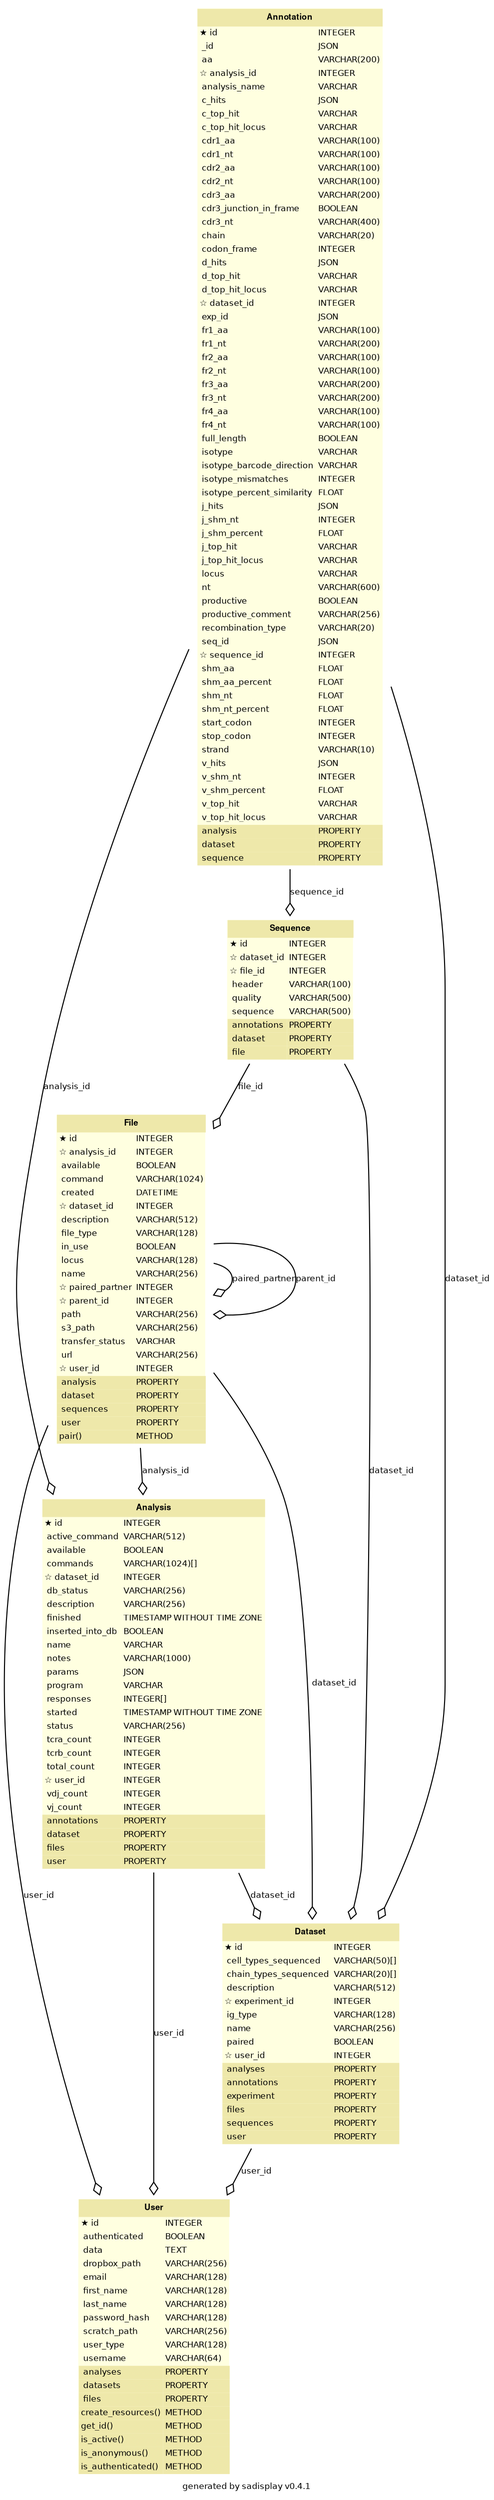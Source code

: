         digraph G {
            label = "generated by sadisplay v0.4.1";
            fontname = "Bitstream Vera Sans"
            fontsize = 8

            node [
                fontname = "Bitstream Vera Sans"
                fontsize = 8
                shape = "plaintext"
            ]

            edge [
                fontname = "Bitstream Vera Sans"
                fontsize = 8
            ]
    

        Dataset [label=<
        <TABLE BGCOLOR="lightyellow" BORDER="0"
            CELLBORDER="0" CELLSPACING="0">
                <TR><TD COLSPAN="2" CELLPADDING="4"
                        ALIGN="CENTER" BGCOLOR="palegoldenrod"
                ><FONT FACE="Helvetica Bold" COLOR="black"
                >Dataset</FONT></TD></TR><TR><TD ALIGN="LEFT" BORDER="0"
        ><FONT FACE="Bitstream Vera Sans">★ id</FONT
        ></TD><TD ALIGN="LEFT"
        ><FONT FACE="Bitstream Vera Sans">INTEGER</FONT
        ></TD></TR> <TR><TD ALIGN="LEFT" BORDER="0"
        ><FONT FACE="Bitstream Vera Sans"> cell_types_sequenced</FONT
        ></TD><TD ALIGN="LEFT"
        ><FONT FACE="Bitstream Vera Sans">VARCHAR(50)[]</FONT
        ></TD></TR> <TR><TD ALIGN="LEFT" BORDER="0"
        ><FONT FACE="Bitstream Vera Sans"> chain_types_sequenced</FONT
        ></TD><TD ALIGN="LEFT"
        ><FONT FACE="Bitstream Vera Sans">VARCHAR(20)[]</FONT
        ></TD></TR> <TR><TD ALIGN="LEFT" BORDER="0"
        ><FONT FACE="Bitstream Vera Sans"> description</FONT
        ></TD><TD ALIGN="LEFT"
        ><FONT FACE="Bitstream Vera Sans">VARCHAR(512)</FONT
        ></TD></TR> <TR><TD ALIGN="LEFT" BORDER="0"
        ><FONT FACE="Bitstream Vera Sans">☆ experiment_id</FONT
        ></TD><TD ALIGN="LEFT"
        ><FONT FACE="Bitstream Vera Sans">INTEGER</FONT
        ></TD></TR> <TR><TD ALIGN="LEFT" BORDER="0"
        ><FONT FACE="Bitstream Vera Sans"> ig_type</FONT
        ></TD><TD ALIGN="LEFT"
        ><FONT FACE="Bitstream Vera Sans">VARCHAR(128)</FONT
        ></TD></TR> <TR><TD ALIGN="LEFT" BORDER="0"
        ><FONT FACE="Bitstream Vera Sans"> name</FONT
        ></TD><TD ALIGN="LEFT"
        ><FONT FACE="Bitstream Vera Sans">VARCHAR(256)</FONT
        ></TD></TR> <TR><TD ALIGN="LEFT" BORDER="0"
        ><FONT FACE="Bitstream Vera Sans"> paired</FONT
        ></TD><TD ALIGN="LEFT"
        ><FONT FACE="Bitstream Vera Sans">BOOLEAN</FONT
        ></TD></TR> <TR><TD ALIGN="LEFT" BORDER="0"
        ><FONT FACE="Bitstream Vera Sans">☆ user_id</FONT
        ></TD><TD ALIGN="LEFT"
        ><FONT FACE="Bitstream Vera Sans">INTEGER</FONT
        ></TD></TR><TR><TD ALIGN="LEFT" BORDER="0"
        BGCOLOR="palegoldenrod"
        ><FONT FACE="Bitstream Vera Sans"> analyses</FONT></TD
        ><TD BGCOLOR="palegoldenrod" ALIGN="LEFT"
        ><FONT FACE="Bitstream Vera Sans">PROPERTY</FONT
        ></TD></TR> <TR><TD ALIGN="LEFT" BORDER="0"
        BGCOLOR="palegoldenrod"
        ><FONT FACE="Bitstream Vera Sans"> annotations</FONT></TD
        ><TD BGCOLOR="palegoldenrod" ALIGN="LEFT"
        ><FONT FACE="Bitstream Vera Sans">PROPERTY</FONT
        ></TD></TR> <TR><TD ALIGN="LEFT" BORDER="0"
        BGCOLOR="palegoldenrod"
        ><FONT FACE="Bitstream Vera Sans"> experiment</FONT></TD
        ><TD BGCOLOR="palegoldenrod" ALIGN="LEFT"
        ><FONT FACE="Bitstream Vera Sans">PROPERTY</FONT
        ></TD></TR> <TR><TD ALIGN="LEFT" BORDER="0"
        BGCOLOR="palegoldenrod"
        ><FONT FACE="Bitstream Vera Sans"> files</FONT></TD
        ><TD BGCOLOR="palegoldenrod" ALIGN="LEFT"
        ><FONT FACE="Bitstream Vera Sans">PROPERTY</FONT
        ></TD></TR> <TR><TD ALIGN="LEFT" BORDER="0"
        BGCOLOR="palegoldenrod"
        ><FONT FACE="Bitstream Vera Sans"> sequences</FONT></TD
        ><TD BGCOLOR="palegoldenrod" ALIGN="LEFT"
        ><FONT FACE="Bitstream Vera Sans">PROPERTY</FONT
        ></TD></TR> <TR><TD ALIGN="LEFT" BORDER="0"
        BGCOLOR="palegoldenrod"
        ><FONT FACE="Bitstream Vera Sans"> user</FONT></TD
        ><TD BGCOLOR="palegoldenrod" ALIGN="LEFT"
        ><FONT FACE="Bitstream Vera Sans">PROPERTY</FONT
        ></TD></TR>
        </TABLE>
    >]
    

        Analysis [label=<
        <TABLE BGCOLOR="lightyellow" BORDER="0"
            CELLBORDER="0" CELLSPACING="0">
                <TR><TD COLSPAN="2" CELLPADDING="4"
                        ALIGN="CENTER" BGCOLOR="palegoldenrod"
                ><FONT FACE="Helvetica Bold" COLOR="black"
                >Analysis</FONT></TD></TR><TR><TD ALIGN="LEFT" BORDER="0"
        ><FONT FACE="Bitstream Vera Sans">★ id</FONT
        ></TD><TD ALIGN="LEFT"
        ><FONT FACE="Bitstream Vera Sans">INTEGER</FONT
        ></TD></TR> <TR><TD ALIGN="LEFT" BORDER="0"
        ><FONT FACE="Bitstream Vera Sans"> active_command</FONT
        ></TD><TD ALIGN="LEFT"
        ><FONT FACE="Bitstream Vera Sans">VARCHAR(512)</FONT
        ></TD></TR> <TR><TD ALIGN="LEFT" BORDER="0"
        ><FONT FACE="Bitstream Vera Sans"> available</FONT
        ></TD><TD ALIGN="LEFT"
        ><FONT FACE="Bitstream Vera Sans">BOOLEAN</FONT
        ></TD></TR> <TR><TD ALIGN="LEFT" BORDER="0"
        ><FONT FACE="Bitstream Vera Sans"> commands</FONT
        ></TD><TD ALIGN="LEFT"
        ><FONT FACE="Bitstream Vera Sans">VARCHAR(1024)[]</FONT
        ></TD></TR> <TR><TD ALIGN="LEFT" BORDER="0"
        ><FONT FACE="Bitstream Vera Sans">☆ dataset_id</FONT
        ></TD><TD ALIGN="LEFT"
        ><FONT FACE="Bitstream Vera Sans">INTEGER</FONT
        ></TD></TR> <TR><TD ALIGN="LEFT" BORDER="0"
        ><FONT FACE="Bitstream Vera Sans"> db_status</FONT
        ></TD><TD ALIGN="LEFT"
        ><FONT FACE="Bitstream Vera Sans">VARCHAR(256)</FONT
        ></TD></TR> <TR><TD ALIGN="LEFT" BORDER="0"
        ><FONT FACE="Bitstream Vera Sans"> description</FONT
        ></TD><TD ALIGN="LEFT"
        ><FONT FACE="Bitstream Vera Sans">VARCHAR(256)</FONT
        ></TD></TR> <TR><TD ALIGN="LEFT" BORDER="0"
        ><FONT FACE="Bitstream Vera Sans"> finished</FONT
        ></TD><TD ALIGN="LEFT"
        ><FONT FACE="Bitstream Vera Sans">TIMESTAMP WITHOUT TIME ZONE</FONT
        ></TD></TR> <TR><TD ALIGN="LEFT" BORDER="0"
        ><FONT FACE="Bitstream Vera Sans"> inserted_into_db</FONT
        ></TD><TD ALIGN="LEFT"
        ><FONT FACE="Bitstream Vera Sans">BOOLEAN</FONT
        ></TD></TR> <TR><TD ALIGN="LEFT" BORDER="0"
        ><FONT FACE="Bitstream Vera Sans"> name</FONT
        ></TD><TD ALIGN="LEFT"
        ><FONT FACE="Bitstream Vera Sans">VARCHAR</FONT
        ></TD></TR> <TR><TD ALIGN="LEFT" BORDER="0"
        ><FONT FACE="Bitstream Vera Sans"> notes</FONT
        ></TD><TD ALIGN="LEFT"
        ><FONT FACE="Bitstream Vera Sans">VARCHAR(1000)</FONT
        ></TD></TR> <TR><TD ALIGN="LEFT" BORDER="0"
        ><FONT FACE="Bitstream Vera Sans"> params</FONT
        ></TD><TD ALIGN="LEFT"
        ><FONT FACE="Bitstream Vera Sans">JSON</FONT
        ></TD></TR> <TR><TD ALIGN="LEFT" BORDER="0"
        ><FONT FACE="Bitstream Vera Sans"> program</FONT
        ></TD><TD ALIGN="LEFT"
        ><FONT FACE="Bitstream Vera Sans">VARCHAR</FONT
        ></TD></TR> <TR><TD ALIGN="LEFT" BORDER="0"
        ><FONT FACE="Bitstream Vera Sans"> responses</FONT
        ></TD><TD ALIGN="LEFT"
        ><FONT FACE="Bitstream Vera Sans">INTEGER[]</FONT
        ></TD></TR> <TR><TD ALIGN="LEFT" BORDER="0"
        ><FONT FACE="Bitstream Vera Sans"> started</FONT
        ></TD><TD ALIGN="LEFT"
        ><FONT FACE="Bitstream Vera Sans">TIMESTAMP WITHOUT TIME ZONE</FONT
        ></TD></TR> <TR><TD ALIGN="LEFT" BORDER="0"
        ><FONT FACE="Bitstream Vera Sans"> status</FONT
        ></TD><TD ALIGN="LEFT"
        ><FONT FACE="Bitstream Vera Sans">VARCHAR(256)</FONT
        ></TD></TR> <TR><TD ALIGN="LEFT" BORDER="0"
        ><FONT FACE="Bitstream Vera Sans"> tcra_count</FONT
        ></TD><TD ALIGN="LEFT"
        ><FONT FACE="Bitstream Vera Sans">INTEGER</FONT
        ></TD></TR> <TR><TD ALIGN="LEFT" BORDER="0"
        ><FONT FACE="Bitstream Vera Sans"> tcrb_count</FONT
        ></TD><TD ALIGN="LEFT"
        ><FONT FACE="Bitstream Vera Sans">INTEGER</FONT
        ></TD></TR> <TR><TD ALIGN="LEFT" BORDER="0"
        ><FONT FACE="Bitstream Vera Sans"> total_count</FONT
        ></TD><TD ALIGN="LEFT"
        ><FONT FACE="Bitstream Vera Sans">INTEGER</FONT
        ></TD></TR> <TR><TD ALIGN="LEFT" BORDER="0"
        ><FONT FACE="Bitstream Vera Sans">☆ user_id</FONT
        ></TD><TD ALIGN="LEFT"
        ><FONT FACE="Bitstream Vera Sans">INTEGER</FONT
        ></TD></TR> <TR><TD ALIGN="LEFT" BORDER="0"
        ><FONT FACE="Bitstream Vera Sans"> vdj_count</FONT
        ></TD><TD ALIGN="LEFT"
        ><FONT FACE="Bitstream Vera Sans">INTEGER</FONT
        ></TD></TR> <TR><TD ALIGN="LEFT" BORDER="0"
        ><FONT FACE="Bitstream Vera Sans"> vj_count</FONT
        ></TD><TD ALIGN="LEFT"
        ><FONT FACE="Bitstream Vera Sans">INTEGER</FONT
        ></TD></TR><TR><TD ALIGN="LEFT" BORDER="0"
        BGCOLOR="palegoldenrod"
        ><FONT FACE="Bitstream Vera Sans"> annotations</FONT></TD
        ><TD BGCOLOR="palegoldenrod" ALIGN="LEFT"
        ><FONT FACE="Bitstream Vera Sans">PROPERTY</FONT
        ></TD></TR> <TR><TD ALIGN="LEFT" BORDER="0"
        BGCOLOR="palegoldenrod"
        ><FONT FACE="Bitstream Vera Sans"> dataset</FONT></TD
        ><TD BGCOLOR="palegoldenrod" ALIGN="LEFT"
        ><FONT FACE="Bitstream Vera Sans">PROPERTY</FONT
        ></TD></TR> <TR><TD ALIGN="LEFT" BORDER="0"
        BGCOLOR="palegoldenrod"
        ><FONT FACE="Bitstream Vera Sans"> files</FONT></TD
        ><TD BGCOLOR="palegoldenrod" ALIGN="LEFT"
        ><FONT FACE="Bitstream Vera Sans">PROPERTY</FONT
        ></TD></TR> <TR><TD ALIGN="LEFT" BORDER="0"
        BGCOLOR="palegoldenrod"
        ><FONT FACE="Bitstream Vera Sans"> user</FONT></TD
        ><TD BGCOLOR="palegoldenrod" ALIGN="LEFT"
        ><FONT FACE="Bitstream Vera Sans">PROPERTY</FONT
        ></TD></TR>
        </TABLE>
    >]
    

        Sequence [label=<
        <TABLE BGCOLOR="lightyellow" BORDER="0"
            CELLBORDER="0" CELLSPACING="0">
                <TR><TD COLSPAN="2" CELLPADDING="4"
                        ALIGN="CENTER" BGCOLOR="palegoldenrod"
                ><FONT FACE="Helvetica Bold" COLOR="black"
                >Sequence</FONT></TD></TR><TR><TD ALIGN="LEFT" BORDER="0"
        ><FONT FACE="Bitstream Vera Sans">★ id</FONT
        ></TD><TD ALIGN="LEFT"
        ><FONT FACE="Bitstream Vera Sans">INTEGER</FONT
        ></TD></TR> <TR><TD ALIGN="LEFT" BORDER="0"
        ><FONT FACE="Bitstream Vera Sans">☆ dataset_id</FONT
        ></TD><TD ALIGN="LEFT"
        ><FONT FACE="Bitstream Vera Sans">INTEGER</FONT
        ></TD></TR> <TR><TD ALIGN="LEFT" BORDER="0"
        ><FONT FACE="Bitstream Vera Sans">☆ file_id</FONT
        ></TD><TD ALIGN="LEFT"
        ><FONT FACE="Bitstream Vera Sans">INTEGER</FONT
        ></TD></TR> <TR><TD ALIGN="LEFT" BORDER="0"
        ><FONT FACE="Bitstream Vera Sans"> header</FONT
        ></TD><TD ALIGN="LEFT"
        ><FONT FACE="Bitstream Vera Sans">VARCHAR(100)</FONT
        ></TD></TR> <TR><TD ALIGN="LEFT" BORDER="0"
        ><FONT FACE="Bitstream Vera Sans"> quality</FONT
        ></TD><TD ALIGN="LEFT"
        ><FONT FACE="Bitstream Vera Sans">VARCHAR(500)</FONT
        ></TD></TR> <TR><TD ALIGN="LEFT" BORDER="0"
        ><FONT FACE="Bitstream Vera Sans"> sequence</FONT
        ></TD><TD ALIGN="LEFT"
        ><FONT FACE="Bitstream Vera Sans">VARCHAR(500)</FONT
        ></TD></TR><TR><TD ALIGN="LEFT" BORDER="0"
        BGCOLOR="palegoldenrod"
        ><FONT FACE="Bitstream Vera Sans"> annotations</FONT></TD
        ><TD BGCOLOR="palegoldenrod" ALIGN="LEFT"
        ><FONT FACE="Bitstream Vera Sans">PROPERTY</FONT
        ></TD></TR> <TR><TD ALIGN="LEFT" BORDER="0"
        BGCOLOR="palegoldenrod"
        ><FONT FACE="Bitstream Vera Sans"> dataset</FONT></TD
        ><TD BGCOLOR="palegoldenrod" ALIGN="LEFT"
        ><FONT FACE="Bitstream Vera Sans">PROPERTY</FONT
        ></TD></TR> <TR><TD ALIGN="LEFT" BORDER="0"
        BGCOLOR="palegoldenrod"
        ><FONT FACE="Bitstream Vera Sans"> file</FONT></TD
        ><TD BGCOLOR="palegoldenrod" ALIGN="LEFT"
        ><FONT FACE="Bitstream Vera Sans">PROPERTY</FONT
        ></TD></TR>
        </TABLE>
    >]
    

        Annotation [label=<
        <TABLE BGCOLOR="lightyellow" BORDER="0"
            CELLBORDER="0" CELLSPACING="0">
                <TR><TD COLSPAN="2" CELLPADDING="4"
                        ALIGN="CENTER" BGCOLOR="palegoldenrod"
                ><FONT FACE="Helvetica Bold" COLOR="black"
                >Annotation</FONT></TD></TR><TR><TD ALIGN="LEFT" BORDER="0"
        ><FONT FACE="Bitstream Vera Sans">★ id</FONT
        ></TD><TD ALIGN="LEFT"
        ><FONT FACE="Bitstream Vera Sans">INTEGER</FONT
        ></TD></TR> <TR><TD ALIGN="LEFT" BORDER="0"
        ><FONT FACE="Bitstream Vera Sans"> _id</FONT
        ></TD><TD ALIGN="LEFT"
        ><FONT FACE="Bitstream Vera Sans">JSON</FONT
        ></TD></TR> <TR><TD ALIGN="LEFT" BORDER="0"
        ><FONT FACE="Bitstream Vera Sans"> aa</FONT
        ></TD><TD ALIGN="LEFT"
        ><FONT FACE="Bitstream Vera Sans">VARCHAR(200)</FONT
        ></TD></TR> <TR><TD ALIGN="LEFT" BORDER="0"
        ><FONT FACE="Bitstream Vera Sans">☆ analysis_id</FONT
        ></TD><TD ALIGN="LEFT"
        ><FONT FACE="Bitstream Vera Sans">INTEGER</FONT
        ></TD></TR> <TR><TD ALIGN="LEFT" BORDER="0"
        ><FONT FACE="Bitstream Vera Sans"> analysis_name</FONT
        ></TD><TD ALIGN="LEFT"
        ><FONT FACE="Bitstream Vera Sans">VARCHAR</FONT
        ></TD></TR> <TR><TD ALIGN="LEFT" BORDER="0"
        ><FONT FACE="Bitstream Vera Sans"> c_hits</FONT
        ></TD><TD ALIGN="LEFT"
        ><FONT FACE="Bitstream Vera Sans">JSON</FONT
        ></TD></TR> <TR><TD ALIGN="LEFT" BORDER="0"
        ><FONT FACE="Bitstream Vera Sans"> c_top_hit</FONT
        ></TD><TD ALIGN="LEFT"
        ><FONT FACE="Bitstream Vera Sans">VARCHAR</FONT
        ></TD></TR> <TR><TD ALIGN="LEFT" BORDER="0"
        ><FONT FACE="Bitstream Vera Sans"> c_top_hit_locus</FONT
        ></TD><TD ALIGN="LEFT"
        ><FONT FACE="Bitstream Vera Sans">VARCHAR</FONT
        ></TD></TR> <TR><TD ALIGN="LEFT" BORDER="0"
        ><FONT FACE="Bitstream Vera Sans"> cdr1_aa</FONT
        ></TD><TD ALIGN="LEFT"
        ><FONT FACE="Bitstream Vera Sans">VARCHAR(100)</FONT
        ></TD></TR> <TR><TD ALIGN="LEFT" BORDER="0"
        ><FONT FACE="Bitstream Vera Sans"> cdr1_nt</FONT
        ></TD><TD ALIGN="LEFT"
        ><FONT FACE="Bitstream Vera Sans">VARCHAR(100)</FONT
        ></TD></TR> <TR><TD ALIGN="LEFT" BORDER="0"
        ><FONT FACE="Bitstream Vera Sans"> cdr2_aa</FONT
        ></TD><TD ALIGN="LEFT"
        ><FONT FACE="Bitstream Vera Sans">VARCHAR(100)</FONT
        ></TD></TR> <TR><TD ALIGN="LEFT" BORDER="0"
        ><FONT FACE="Bitstream Vera Sans"> cdr2_nt</FONT
        ></TD><TD ALIGN="LEFT"
        ><FONT FACE="Bitstream Vera Sans">VARCHAR(100)</FONT
        ></TD></TR> <TR><TD ALIGN="LEFT" BORDER="0"
        ><FONT FACE="Bitstream Vera Sans"> cdr3_aa</FONT
        ></TD><TD ALIGN="LEFT"
        ><FONT FACE="Bitstream Vera Sans">VARCHAR(200)</FONT
        ></TD></TR> <TR><TD ALIGN="LEFT" BORDER="0"
        ><FONT FACE="Bitstream Vera Sans"> cdr3_junction_in_frame</FONT
        ></TD><TD ALIGN="LEFT"
        ><FONT FACE="Bitstream Vera Sans">BOOLEAN</FONT
        ></TD></TR> <TR><TD ALIGN="LEFT" BORDER="0"
        ><FONT FACE="Bitstream Vera Sans"> cdr3_nt</FONT
        ></TD><TD ALIGN="LEFT"
        ><FONT FACE="Bitstream Vera Sans">VARCHAR(400)</FONT
        ></TD></TR> <TR><TD ALIGN="LEFT" BORDER="0"
        ><FONT FACE="Bitstream Vera Sans"> chain</FONT
        ></TD><TD ALIGN="LEFT"
        ><FONT FACE="Bitstream Vera Sans">VARCHAR(20)</FONT
        ></TD></TR> <TR><TD ALIGN="LEFT" BORDER="0"
        ><FONT FACE="Bitstream Vera Sans"> codon_frame</FONT
        ></TD><TD ALIGN="LEFT"
        ><FONT FACE="Bitstream Vera Sans">INTEGER</FONT
        ></TD></TR> <TR><TD ALIGN="LEFT" BORDER="0"
        ><FONT FACE="Bitstream Vera Sans"> d_hits</FONT
        ></TD><TD ALIGN="LEFT"
        ><FONT FACE="Bitstream Vera Sans">JSON</FONT
        ></TD></TR> <TR><TD ALIGN="LEFT" BORDER="0"
        ><FONT FACE="Bitstream Vera Sans"> d_top_hit</FONT
        ></TD><TD ALIGN="LEFT"
        ><FONT FACE="Bitstream Vera Sans">VARCHAR</FONT
        ></TD></TR> <TR><TD ALIGN="LEFT" BORDER="0"
        ><FONT FACE="Bitstream Vera Sans"> d_top_hit_locus</FONT
        ></TD><TD ALIGN="LEFT"
        ><FONT FACE="Bitstream Vera Sans">VARCHAR</FONT
        ></TD></TR> <TR><TD ALIGN="LEFT" BORDER="0"
        ><FONT FACE="Bitstream Vera Sans">☆ dataset_id</FONT
        ></TD><TD ALIGN="LEFT"
        ><FONT FACE="Bitstream Vera Sans">INTEGER</FONT
        ></TD></TR> <TR><TD ALIGN="LEFT" BORDER="0"
        ><FONT FACE="Bitstream Vera Sans"> exp_id</FONT
        ></TD><TD ALIGN="LEFT"
        ><FONT FACE="Bitstream Vera Sans">JSON</FONT
        ></TD></TR> <TR><TD ALIGN="LEFT" BORDER="0"
        ><FONT FACE="Bitstream Vera Sans"> fr1_aa</FONT
        ></TD><TD ALIGN="LEFT"
        ><FONT FACE="Bitstream Vera Sans">VARCHAR(100)</FONT
        ></TD></TR> <TR><TD ALIGN="LEFT" BORDER="0"
        ><FONT FACE="Bitstream Vera Sans"> fr1_nt</FONT
        ></TD><TD ALIGN="LEFT"
        ><FONT FACE="Bitstream Vera Sans">VARCHAR(200)</FONT
        ></TD></TR> <TR><TD ALIGN="LEFT" BORDER="0"
        ><FONT FACE="Bitstream Vera Sans"> fr2_aa</FONT
        ></TD><TD ALIGN="LEFT"
        ><FONT FACE="Bitstream Vera Sans">VARCHAR(100)</FONT
        ></TD></TR> <TR><TD ALIGN="LEFT" BORDER="0"
        ><FONT FACE="Bitstream Vera Sans"> fr2_nt</FONT
        ></TD><TD ALIGN="LEFT"
        ><FONT FACE="Bitstream Vera Sans">VARCHAR(100)</FONT
        ></TD></TR> <TR><TD ALIGN="LEFT" BORDER="0"
        ><FONT FACE="Bitstream Vera Sans"> fr3_aa</FONT
        ></TD><TD ALIGN="LEFT"
        ><FONT FACE="Bitstream Vera Sans">VARCHAR(200)</FONT
        ></TD></TR> <TR><TD ALIGN="LEFT" BORDER="0"
        ><FONT FACE="Bitstream Vera Sans"> fr3_nt</FONT
        ></TD><TD ALIGN="LEFT"
        ><FONT FACE="Bitstream Vera Sans">VARCHAR(200)</FONT
        ></TD></TR> <TR><TD ALIGN="LEFT" BORDER="0"
        ><FONT FACE="Bitstream Vera Sans"> fr4_aa</FONT
        ></TD><TD ALIGN="LEFT"
        ><FONT FACE="Bitstream Vera Sans">VARCHAR(100)</FONT
        ></TD></TR> <TR><TD ALIGN="LEFT" BORDER="0"
        ><FONT FACE="Bitstream Vera Sans"> fr4_nt</FONT
        ></TD><TD ALIGN="LEFT"
        ><FONT FACE="Bitstream Vera Sans">VARCHAR(100)</FONT
        ></TD></TR> <TR><TD ALIGN="LEFT" BORDER="0"
        ><FONT FACE="Bitstream Vera Sans"> full_length</FONT
        ></TD><TD ALIGN="LEFT"
        ><FONT FACE="Bitstream Vera Sans">BOOLEAN</FONT
        ></TD></TR> <TR><TD ALIGN="LEFT" BORDER="0"
        ><FONT FACE="Bitstream Vera Sans"> isotype</FONT
        ></TD><TD ALIGN="LEFT"
        ><FONT FACE="Bitstream Vera Sans">VARCHAR</FONT
        ></TD></TR> <TR><TD ALIGN="LEFT" BORDER="0"
        ><FONT FACE="Bitstream Vera Sans"> isotype_barcode_direction</FONT
        ></TD><TD ALIGN="LEFT"
        ><FONT FACE="Bitstream Vera Sans">VARCHAR</FONT
        ></TD></TR> <TR><TD ALIGN="LEFT" BORDER="0"
        ><FONT FACE="Bitstream Vera Sans"> isotype_mismatches</FONT
        ></TD><TD ALIGN="LEFT"
        ><FONT FACE="Bitstream Vera Sans">INTEGER</FONT
        ></TD></TR> <TR><TD ALIGN="LEFT" BORDER="0"
        ><FONT FACE="Bitstream Vera Sans"> isotype_percent_similarity</FONT
        ></TD><TD ALIGN="LEFT"
        ><FONT FACE="Bitstream Vera Sans">FLOAT</FONT
        ></TD></TR> <TR><TD ALIGN="LEFT" BORDER="0"
        ><FONT FACE="Bitstream Vera Sans"> j_hits</FONT
        ></TD><TD ALIGN="LEFT"
        ><FONT FACE="Bitstream Vera Sans">JSON</FONT
        ></TD></TR> <TR><TD ALIGN="LEFT" BORDER="0"
        ><FONT FACE="Bitstream Vera Sans"> j_shm_nt</FONT
        ></TD><TD ALIGN="LEFT"
        ><FONT FACE="Bitstream Vera Sans">INTEGER</FONT
        ></TD></TR> <TR><TD ALIGN="LEFT" BORDER="0"
        ><FONT FACE="Bitstream Vera Sans"> j_shm_percent</FONT
        ></TD><TD ALIGN="LEFT"
        ><FONT FACE="Bitstream Vera Sans">FLOAT</FONT
        ></TD></TR> <TR><TD ALIGN="LEFT" BORDER="0"
        ><FONT FACE="Bitstream Vera Sans"> j_top_hit</FONT
        ></TD><TD ALIGN="LEFT"
        ><FONT FACE="Bitstream Vera Sans">VARCHAR</FONT
        ></TD></TR> <TR><TD ALIGN="LEFT" BORDER="0"
        ><FONT FACE="Bitstream Vera Sans"> j_top_hit_locus</FONT
        ></TD><TD ALIGN="LEFT"
        ><FONT FACE="Bitstream Vera Sans">VARCHAR</FONT
        ></TD></TR> <TR><TD ALIGN="LEFT" BORDER="0"
        ><FONT FACE="Bitstream Vera Sans"> locus</FONT
        ></TD><TD ALIGN="LEFT"
        ><FONT FACE="Bitstream Vera Sans">VARCHAR</FONT
        ></TD></TR> <TR><TD ALIGN="LEFT" BORDER="0"
        ><FONT FACE="Bitstream Vera Sans"> nt</FONT
        ></TD><TD ALIGN="LEFT"
        ><FONT FACE="Bitstream Vera Sans">VARCHAR(600)</FONT
        ></TD></TR> <TR><TD ALIGN="LEFT" BORDER="0"
        ><FONT FACE="Bitstream Vera Sans"> productive</FONT
        ></TD><TD ALIGN="LEFT"
        ><FONT FACE="Bitstream Vera Sans">BOOLEAN</FONT
        ></TD></TR> <TR><TD ALIGN="LEFT" BORDER="0"
        ><FONT FACE="Bitstream Vera Sans"> productive_comment</FONT
        ></TD><TD ALIGN="LEFT"
        ><FONT FACE="Bitstream Vera Sans">VARCHAR(256)</FONT
        ></TD></TR> <TR><TD ALIGN="LEFT" BORDER="0"
        ><FONT FACE="Bitstream Vera Sans"> recombination_type</FONT
        ></TD><TD ALIGN="LEFT"
        ><FONT FACE="Bitstream Vera Sans">VARCHAR(20)</FONT
        ></TD></TR> <TR><TD ALIGN="LEFT" BORDER="0"
        ><FONT FACE="Bitstream Vera Sans"> seq_id</FONT
        ></TD><TD ALIGN="LEFT"
        ><FONT FACE="Bitstream Vera Sans">JSON</FONT
        ></TD></TR> <TR><TD ALIGN="LEFT" BORDER="0"
        ><FONT FACE="Bitstream Vera Sans">☆ sequence_id</FONT
        ></TD><TD ALIGN="LEFT"
        ><FONT FACE="Bitstream Vera Sans">INTEGER</FONT
        ></TD></TR> <TR><TD ALIGN="LEFT" BORDER="0"
        ><FONT FACE="Bitstream Vera Sans"> shm_aa</FONT
        ></TD><TD ALIGN="LEFT"
        ><FONT FACE="Bitstream Vera Sans">FLOAT</FONT
        ></TD></TR> <TR><TD ALIGN="LEFT" BORDER="0"
        ><FONT FACE="Bitstream Vera Sans"> shm_aa_percent</FONT
        ></TD><TD ALIGN="LEFT"
        ><FONT FACE="Bitstream Vera Sans">FLOAT</FONT
        ></TD></TR> <TR><TD ALIGN="LEFT" BORDER="0"
        ><FONT FACE="Bitstream Vera Sans"> shm_nt</FONT
        ></TD><TD ALIGN="LEFT"
        ><FONT FACE="Bitstream Vera Sans">FLOAT</FONT
        ></TD></TR> <TR><TD ALIGN="LEFT" BORDER="0"
        ><FONT FACE="Bitstream Vera Sans"> shm_nt_percent</FONT
        ></TD><TD ALIGN="LEFT"
        ><FONT FACE="Bitstream Vera Sans">FLOAT</FONT
        ></TD></TR> <TR><TD ALIGN="LEFT" BORDER="0"
        ><FONT FACE="Bitstream Vera Sans"> start_codon</FONT
        ></TD><TD ALIGN="LEFT"
        ><FONT FACE="Bitstream Vera Sans">INTEGER</FONT
        ></TD></TR> <TR><TD ALIGN="LEFT" BORDER="0"
        ><FONT FACE="Bitstream Vera Sans"> stop_codon</FONT
        ></TD><TD ALIGN="LEFT"
        ><FONT FACE="Bitstream Vera Sans">INTEGER</FONT
        ></TD></TR> <TR><TD ALIGN="LEFT" BORDER="0"
        ><FONT FACE="Bitstream Vera Sans"> strand</FONT
        ></TD><TD ALIGN="LEFT"
        ><FONT FACE="Bitstream Vera Sans">VARCHAR(10)</FONT
        ></TD></TR> <TR><TD ALIGN="LEFT" BORDER="0"
        ><FONT FACE="Bitstream Vera Sans"> v_hits</FONT
        ></TD><TD ALIGN="LEFT"
        ><FONT FACE="Bitstream Vera Sans">JSON</FONT
        ></TD></TR> <TR><TD ALIGN="LEFT" BORDER="0"
        ><FONT FACE="Bitstream Vera Sans"> v_shm_nt</FONT
        ></TD><TD ALIGN="LEFT"
        ><FONT FACE="Bitstream Vera Sans">INTEGER</FONT
        ></TD></TR> <TR><TD ALIGN="LEFT" BORDER="0"
        ><FONT FACE="Bitstream Vera Sans"> v_shm_percent</FONT
        ></TD><TD ALIGN="LEFT"
        ><FONT FACE="Bitstream Vera Sans">FLOAT</FONT
        ></TD></TR> <TR><TD ALIGN="LEFT" BORDER="0"
        ><FONT FACE="Bitstream Vera Sans"> v_top_hit</FONT
        ></TD><TD ALIGN="LEFT"
        ><FONT FACE="Bitstream Vera Sans">VARCHAR</FONT
        ></TD></TR> <TR><TD ALIGN="LEFT" BORDER="0"
        ><FONT FACE="Bitstream Vera Sans"> v_top_hit_locus</FONT
        ></TD><TD ALIGN="LEFT"
        ><FONT FACE="Bitstream Vera Sans">VARCHAR</FONT
        ></TD></TR><TR><TD ALIGN="LEFT" BORDER="0"
        BGCOLOR="palegoldenrod"
        ><FONT FACE="Bitstream Vera Sans"> analysis</FONT></TD
        ><TD BGCOLOR="palegoldenrod" ALIGN="LEFT"
        ><FONT FACE="Bitstream Vera Sans">PROPERTY</FONT
        ></TD></TR> <TR><TD ALIGN="LEFT" BORDER="0"
        BGCOLOR="palegoldenrod"
        ><FONT FACE="Bitstream Vera Sans"> dataset</FONT></TD
        ><TD BGCOLOR="palegoldenrod" ALIGN="LEFT"
        ><FONT FACE="Bitstream Vera Sans">PROPERTY</FONT
        ></TD></TR> <TR><TD ALIGN="LEFT" BORDER="0"
        BGCOLOR="palegoldenrod"
        ><FONT FACE="Bitstream Vera Sans"> sequence</FONT></TD
        ><TD BGCOLOR="palegoldenrod" ALIGN="LEFT"
        ><FONT FACE="Bitstream Vera Sans">PROPERTY</FONT
        ></TD></TR>
        </TABLE>
    >]
    

        User [label=<
        <TABLE BGCOLOR="lightyellow" BORDER="0"
            CELLBORDER="0" CELLSPACING="0">
                <TR><TD COLSPAN="2" CELLPADDING="4"
                        ALIGN="CENTER" BGCOLOR="palegoldenrod"
                ><FONT FACE="Helvetica Bold" COLOR="black"
                >User</FONT></TD></TR><TR><TD ALIGN="LEFT" BORDER="0"
        ><FONT FACE="Bitstream Vera Sans">★ id</FONT
        ></TD><TD ALIGN="LEFT"
        ><FONT FACE="Bitstream Vera Sans">INTEGER</FONT
        ></TD></TR> <TR><TD ALIGN="LEFT" BORDER="0"
        ><FONT FACE="Bitstream Vera Sans"> authenticated</FONT
        ></TD><TD ALIGN="LEFT"
        ><FONT FACE="Bitstream Vera Sans">BOOLEAN</FONT
        ></TD></TR> <TR><TD ALIGN="LEFT" BORDER="0"
        ><FONT FACE="Bitstream Vera Sans"> data</FONT
        ></TD><TD ALIGN="LEFT"
        ><FONT FACE="Bitstream Vera Sans">TEXT</FONT
        ></TD></TR> <TR><TD ALIGN="LEFT" BORDER="0"
        ><FONT FACE="Bitstream Vera Sans"> dropbox_path</FONT
        ></TD><TD ALIGN="LEFT"
        ><FONT FACE="Bitstream Vera Sans">VARCHAR(256)</FONT
        ></TD></TR> <TR><TD ALIGN="LEFT" BORDER="0"
        ><FONT FACE="Bitstream Vera Sans"> email</FONT
        ></TD><TD ALIGN="LEFT"
        ><FONT FACE="Bitstream Vera Sans">VARCHAR(128)</FONT
        ></TD></TR> <TR><TD ALIGN="LEFT" BORDER="0"
        ><FONT FACE="Bitstream Vera Sans"> first_name</FONT
        ></TD><TD ALIGN="LEFT"
        ><FONT FACE="Bitstream Vera Sans">VARCHAR(128)</FONT
        ></TD></TR> <TR><TD ALIGN="LEFT" BORDER="0"
        ><FONT FACE="Bitstream Vera Sans"> last_name</FONT
        ></TD><TD ALIGN="LEFT"
        ><FONT FACE="Bitstream Vera Sans">VARCHAR(128)</FONT
        ></TD></TR> <TR><TD ALIGN="LEFT" BORDER="0"
        ><FONT FACE="Bitstream Vera Sans"> password_hash</FONT
        ></TD><TD ALIGN="LEFT"
        ><FONT FACE="Bitstream Vera Sans">VARCHAR(128)</FONT
        ></TD></TR> <TR><TD ALIGN="LEFT" BORDER="0"
        ><FONT FACE="Bitstream Vera Sans"> scratch_path</FONT
        ></TD><TD ALIGN="LEFT"
        ><FONT FACE="Bitstream Vera Sans">VARCHAR(256)</FONT
        ></TD></TR> <TR><TD ALIGN="LEFT" BORDER="0"
        ><FONT FACE="Bitstream Vera Sans"> user_type</FONT
        ></TD><TD ALIGN="LEFT"
        ><FONT FACE="Bitstream Vera Sans">VARCHAR(128)</FONT
        ></TD></TR> <TR><TD ALIGN="LEFT" BORDER="0"
        ><FONT FACE="Bitstream Vera Sans"> username</FONT
        ></TD><TD ALIGN="LEFT"
        ><FONT FACE="Bitstream Vera Sans">VARCHAR(64)</FONT
        ></TD></TR><TR><TD ALIGN="LEFT" BORDER="0"
        BGCOLOR="palegoldenrod"
        ><FONT FACE="Bitstream Vera Sans"> analyses</FONT></TD
        ><TD BGCOLOR="palegoldenrod" ALIGN="LEFT"
        ><FONT FACE="Bitstream Vera Sans">PROPERTY</FONT
        ></TD></TR> <TR><TD ALIGN="LEFT" BORDER="0"
        BGCOLOR="palegoldenrod"
        ><FONT FACE="Bitstream Vera Sans"> datasets</FONT></TD
        ><TD BGCOLOR="palegoldenrod" ALIGN="LEFT"
        ><FONT FACE="Bitstream Vera Sans">PROPERTY</FONT
        ></TD></TR> <TR><TD ALIGN="LEFT" BORDER="0"
        BGCOLOR="palegoldenrod"
        ><FONT FACE="Bitstream Vera Sans"> files</FONT></TD
        ><TD BGCOLOR="palegoldenrod" ALIGN="LEFT"
        ><FONT FACE="Bitstream Vera Sans">PROPERTY</FONT
        ></TD></TR><TR><TD ALIGN="LEFT" BORDER="0"
        BGCOLOR="palegoldenrod"
        ><FONT FACE="Bitstream Vera Sans">create_resources()</FONT></TD
        ><TD BGCOLOR="palegoldenrod" ALIGN="LEFT"
        ><FONT FACE="Bitstream Vera Sans">METHOD</FONT
        ></TD></TR> <TR><TD ALIGN="LEFT" BORDER="0"
        BGCOLOR="palegoldenrod"
        ><FONT FACE="Bitstream Vera Sans">get_id()</FONT></TD
        ><TD BGCOLOR="palegoldenrod" ALIGN="LEFT"
        ><FONT FACE="Bitstream Vera Sans">METHOD</FONT
        ></TD></TR> <TR><TD ALIGN="LEFT" BORDER="0"
        BGCOLOR="palegoldenrod"
        ><FONT FACE="Bitstream Vera Sans">is_active()</FONT></TD
        ><TD BGCOLOR="palegoldenrod" ALIGN="LEFT"
        ><FONT FACE="Bitstream Vera Sans">METHOD</FONT
        ></TD></TR> <TR><TD ALIGN="LEFT" BORDER="0"
        BGCOLOR="palegoldenrod"
        ><FONT FACE="Bitstream Vera Sans">is_anonymous()</FONT></TD
        ><TD BGCOLOR="palegoldenrod" ALIGN="LEFT"
        ><FONT FACE="Bitstream Vera Sans">METHOD</FONT
        ></TD></TR> <TR><TD ALIGN="LEFT" BORDER="0"
        BGCOLOR="palegoldenrod"
        ><FONT FACE="Bitstream Vera Sans">is_authenticated()</FONT></TD
        ><TD BGCOLOR="palegoldenrod" ALIGN="LEFT"
        ><FONT FACE="Bitstream Vera Sans">METHOD</FONT
        ></TD></TR>
        </TABLE>
    >]
    

        File [label=<
        <TABLE BGCOLOR="lightyellow" BORDER="0"
            CELLBORDER="0" CELLSPACING="0">
                <TR><TD COLSPAN="2" CELLPADDING="4"
                        ALIGN="CENTER" BGCOLOR="palegoldenrod"
                ><FONT FACE="Helvetica Bold" COLOR="black"
                >File</FONT></TD></TR><TR><TD ALIGN="LEFT" BORDER="0"
        ><FONT FACE="Bitstream Vera Sans">★ id</FONT
        ></TD><TD ALIGN="LEFT"
        ><FONT FACE="Bitstream Vera Sans">INTEGER</FONT
        ></TD></TR> <TR><TD ALIGN="LEFT" BORDER="0"
        ><FONT FACE="Bitstream Vera Sans">☆ analysis_id</FONT
        ></TD><TD ALIGN="LEFT"
        ><FONT FACE="Bitstream Vera Sans">INTEGER</FONT
        ></TD></TR> <TR><TD ALIGN="LEFT" BORDER="0"
        ><FONT FACE="Bitstream Vera Sans"> available</FONT
        ></TD><TD ALIGN="LEFT"
        ><FONT FACE="Bitstream Vera Sans">BOOLEAN</FONT
        ></TD></TR> <TR><TD ALIGN="LEFT" BORDER="0"
        ><FONT FACE="Bitstream Vera Sans"> command</FONT
        ></TD><TD ALIGN="LEFT"
        ><FONT FACE="Bitstream Vera Sans">VARCHAR(1024)</FONT
        ></TD></TR> <TR><TD ALIGN="LEFT" BORDER="0"
        ><FONT FACE="Bitstream Vera Sans"> created</FONT
        ></TD><TD ALIGN="LEFT"
        ><FONT FACE="Bitstream Vera Sans">DATETIME</FONT
        ></TD></TR> <TR><TD ALIGN="LEFT" BORDER="0"
        ><FONT FACE="Bitstream Vera Sans">☆ dataset_id</FONT
        ></TD><TD ALIGN="LEFT"
        ><FONT FACE="Bitstream Vera Sans">INTEGER</FONT
        ></TD></TR> <TR><TD ALIGN="LEFT" BORDER="0"
        ><FONT FACE="Bitstream Vera Sans"> description</FONT
        ></TD><TD ALIGN="LEFT"
        ><FONT FACE="Bitstream Vera Sans">VARCHAR(512)</FONT
        ></TD></TR> <TR><TD ALIGN="LEFT" BORDER="0"
        ><FONT FACE="Bitstream Vera Sans"> file_type</FONT
        ></TD><TD ALIGN="LEFT"
        ><FONT FACE="Bitstream Vera Sans">VARCHAR(128)</FONT
        ></TD></TR> <TR><TD ALIGN="LEFT" BORDER="0"
        ><FONT FACE="Bitstream Vera Sans"> in_use</FONT
        ></TD><TD ALIGN="LEFT"
        ><FONT FACE="Bitstream Vera Sans">BOOLEAN</FONT
        ></TD></TR> <TR><TD ALIGN="LEFT" BORDER="0"
        ><FONT FACE="Bitstream Vera Sans"> locus</FONT
        ></TD><TD ALIGN="LEFT"
        ><FONT FACE="Bitstream Vera Sans">VARCHAR(128)</FONT
        ></TD></TR> <TR><TD ALIGN="LEFT" BORDER="0"
        ><FONT FACE="Bitstream Vera Sans"> name</FONT
        ></TD><TD ALIGN="LEFT"
        ><FONT FACE="Bitstream Vera Sans">VARCHAR(256)</FONT
        ></TD></TR> <TR><TD ALIGN="LEFT" BORDER="0"
        ><FONT FACE="Bitstream Vera Sans">☆ paired_partner</FONT
        ></TD><TD ALIGN="LEFT"
        ><FONT FACE="Bitstream Vera Sans">INTEGER</FONT
        ></TD></TR> <TR><TD ALIGN="LEFT" BORDER="0"
        ><FONT FACE="Bitstream Vera Sans">☆ parent_id</FONT
        ></TD><TD ALIGN="LEFT"
        ><FONT FACE="Bitstream Vera Sans">INTEGER</FONT
        ></TD></TR> <TR><TD ALIGN="LEFT" BORDER="0"
        ><FONT FACE="Bitstream Vera Sans"> path</FONT
        ></TD><TD ALIGN="LEFT"
        ><FONT FACE="Bitstream Vera Sans">VARCHAR(256)</FONT
        ></TD></TR> <TR><TD ALIGN="LEFT" BORDER="0"
        ><FONT FACE="Bitstream Vera Sans"> s3_path</FONT
        ></TD><TD ALIGN="LEFT"
        ><FONT FACE="Bitstream Vera Sans">VARCHAR(256)</FONT
        ></TD></TR> <TR><TD ALIGN="LEFT" BORDER="0"
        ><FONT FACE="Bitstream Vera Sans"> transfer_status</FONT
        ></TD><TD ALIGN="LEFT"
        ><FONT FACE="Bitstream Vera Sans">VARCHAR</FONT
        ></TD></TR> <TR><TD ALIGN="LEFT" BORDER="0"
        ><FONT FACE="Bitstream Vera Sans"> url</FONT
        ></TD><TD ALIGN="LEFT"
        ><FONT FACE="Bitstream Vera Sans">VARCHAR(256)</FONT
        ></TD></TR> <TR><TD ALIGN="LEFT" BORDER="0"
        ><FONT FACE="Bitstream Vera Sans">☆ user_id</FONT
        ></TD><TD ALIGN="LEFT"
        ><FONT FACE="Bitstream Vera Sans">INTEGER</FONT
        ></TD></TR><TR><TD ALIGN="LEFT" BORDER="0"
        BGCOLOR="palegoldenrod"
        ><FONT FACE="Bitstream Vera Sans"> analysis</FONT></TD
        ><TD BGCOLOR="palegoldenrod" ALIGN="LEFT"
        ><FONT FACE="Bitstream Vera Sans">PROPERTY</FONT
        ></TD></TR> <TR><TD ALIGN="LEFT" BORDER="0"
        BGCOLOR="palegoldenrod"
        ><FONT FACE="Bitstream Vera Sans"> dataset</FONT></TD
        ><TD BGCOLOR="palegoldenrod" ALIGN="LEFT"
        ><FONT FACE="Bitstream Vera Sans">PROPERTY</FONT
        ></TD></TR> <TR><TD ALIGN="LEFT" BORDER="0"
        BGCOLOR="palegoldenrod"
        ><FONT FACE="Bitstream Vera Sans"> sequences</FONT></TD
        ><TD BGCOLOR="palegoldenrod" ALIGN="LEFT"
        ><FONT FACE="Bitstream Vera Sans">PROPERTY</FONT
        ></TD></TR> <TR><TD ALIGN="LEFT" BORDER="0"
        BGCOLOR="palegoldenrod"
        ><FONT FACE="Bitstream Vera Sans"> user</FONT></TD
        ><TD BGCOLOR="palegoldenrod" ALIGN="LEFT"
        ><FONT FACE="Bitstream Vera Sans">PROPERTY</FONT
        ></TD></TR><TR><TD ALIGN="LEFT" BORDER="0"
        BGCOLOR="palegoldenrod"
        ><FONT FACE="Bitstream Vera Sans">pair()</FONT></TD
        ><TD BGCOLOR="palegoldenrod" ALIGN="LEFT"
        ><FONT FACE="Bitstream Vera Sans">METHOD</FONT
        ></TD></TR>
        </TABLE>
    >]
    
	edge [
		arrowhead = empty
	]
	edge [
		arrowhead = ediamond
		arrowtail = open
	]
	"Dataset" -> "User" [label = "user_id"]
	"Analysis" -> "User" [label = "user_id"]
	"Analysis" -> "Dataset" [label = "dataset_id"]
	"Sequence" -> "Dataset" [label = "dataset_id"]
	"Sequence" -> "File" [label = "file_id"]
	"Annotation" -> "Sequence" [label = "sequence_id"]
	"Annotation" -> "Dataset" [label = "dataset_id"]
	"Annotation" -> "Analysis" [label = "analysis_id"]
	"File" -> "User" [label = "user_id"]
	"File" -> "Dataset" [label = "dataset_id"]
	"File" -> "File" [label = "paired_partner"]
	"File" -> "File" [label = "parent_id"]
	"File" -> "Analysis" [label = "analysis_id"]
}

